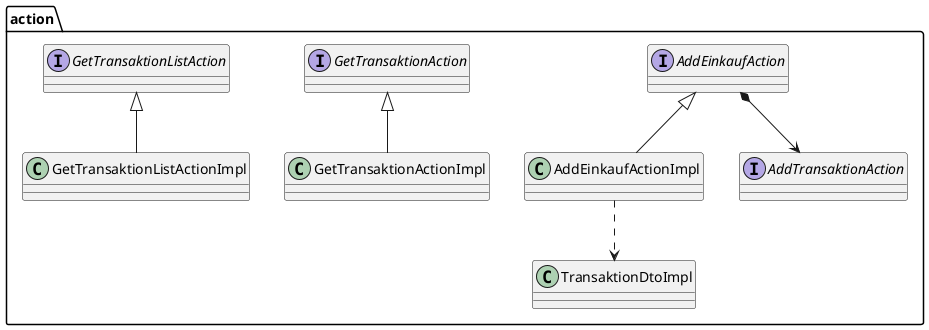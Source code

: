 @startuml
package action {
class AddEinkaufActionImpl
class GetTransaktionActionImpl
class GetTransaktionListActionImpl
class TransaktionDtoImpl
interface AddTransaktionAction
interface AddEinkaufAction
interface GetTransaktionAction
interface GetTransaktionListAction
}


AddEinkaufAction <|-- AddEinkaufActionImpl
AddEinkaufActionImpl ..> TransaktionDtoImpl
AddEinkaufAction *--> AddTransaktionAction
GetTransaktionAction <|-- GetTransaktionActionImpl
GetTransaktionListAction <|-- GetTransaktionListActionImpl
@enduml
